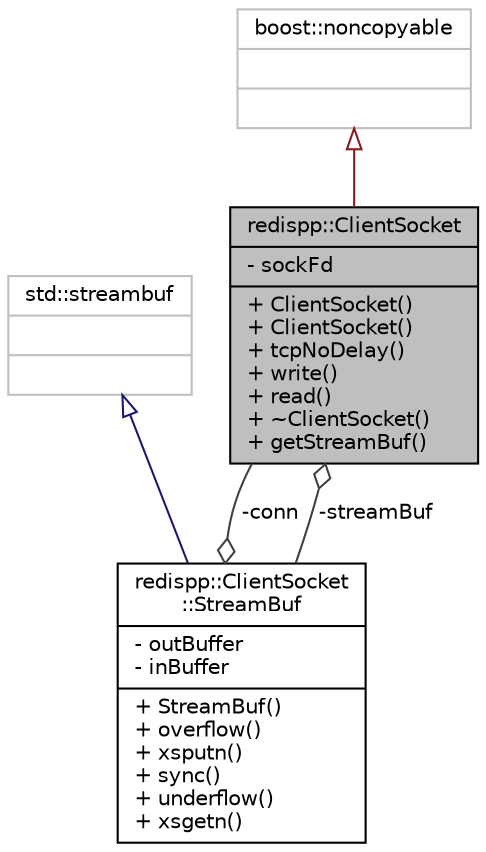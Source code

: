 digraph "redispp::ClientSocket"
{
  edge [fontname="Helvetica",fontsize="10",labelfontname="Helvetica",labelfontsize="10"];
  node [fontname="Helvetica",fontsize="10",shape=record];
  Node2 [label="{redispp::ClientSocket\n|- sockFd\l|+ ClientSocket()\l+ ClientSocket()\l+ tcpNoDelay()\l+ write()\l+ read()\l+ ~ClientSocket()\l+ getStreamBuf()\l}",height=0.2,width=0.4,color="black", fillcolor="grey75", style="filled", fontcolor="black"];
  Node3 -> Node2 [dir="back",color="firebrick4",fontsize="10",style="solid",arrowtail="onormal",fontname="Helvetica"];
  Node3 [label="{boost::noncopyable\n||}",height=0.2,width=0.4,color="grey75", fillcolor="white", style="filled"];
  Node4 -> Node2 [color="grey25",fontsize="10",style="solid",label=" -streamBuf" ,arrowhead="odiamond",fontname="Helvetica"];
  Node4 [label="{redispp::ClientSocket\l::StreamBuf\n|- outBuffer\l- inBuffer\l|+ StreamBuf()\l+ overflow()\l+ xsputn()\l+ sync()\l+ underflow()\l+ xsgetn()\l}",height=0.2,width=0.4,color="black", fillcolor="white", style="filled",URL="$classredispp_1_1_client_socket_1_1_stream_buf.html"];
  Node5 -> Node4 [dir="back",color="midnightblue",fontsize="10",style="solid",arrowtail="onormal",fontname="Helvetica"];
  Node5 [label="{std::streambuf\n||}",height=0.2,width=0.4,color="grey75", fillcolor="white", style="filled"];
  Node2 -> Node4 [color="grey25",fontsize="10",style="solid",label=" -conn" ,arrowhead="odiamond",fontname="Helvetica"];
}
